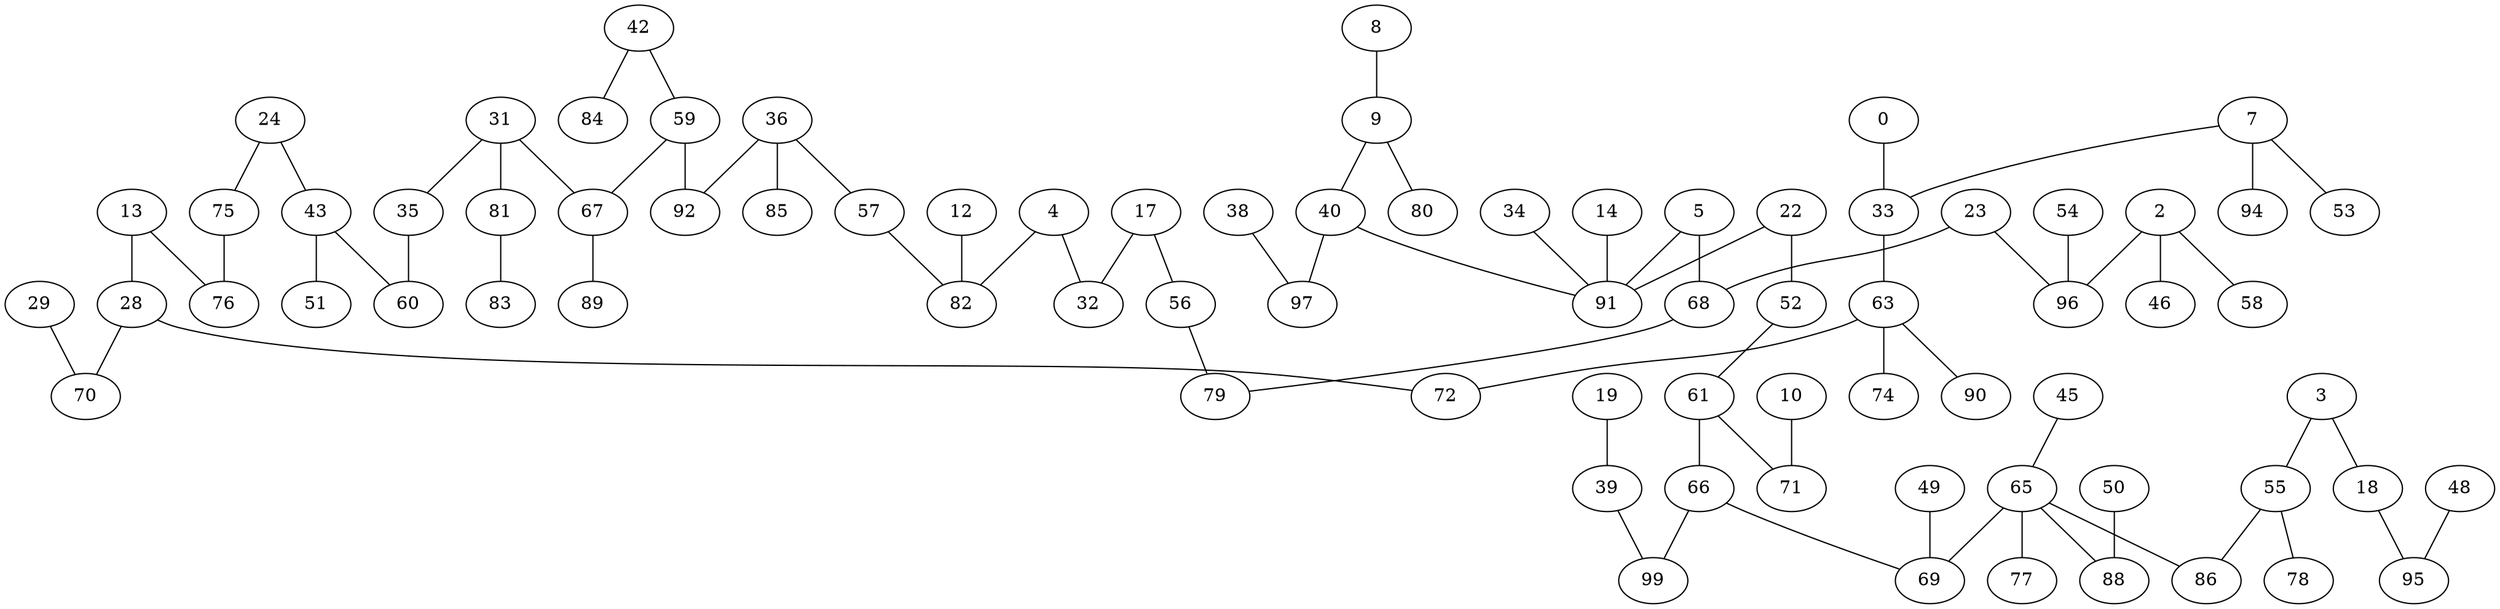 graph {
  0;
  2;
  3;
  4;
  5;
  7;
  8;
  9;
  10;
  12;
  13;
  14;
  17;
  18;
  19;
  22;
  23;
  24;
  28;
  29;
  31;
  32;
  33;
  34;
  35;
  36;
  38;
  39;
  40;
  42;
  43;
  45;
  46;
  48;
  49;
  50;
  51;
  52;
  53;
  54;
  55;
  56;
  57;
  58;
  59;
  60;
  61;
  63;
  65;
  66;
  67;
  68;
  69;
  70;
  71;
  72;
  74;
  75;
  76;
  77;
  78;
  79;
  80;
  81;
  82;
  83;
  84;
  85;
  86;
  88;
  89;
  90;
  91;
  92;
  94;
  95;
  96;
  97;
  99;
  0 -- 33;
  2 -- 96;
  2 -- 58;
  2 -- 46;
  3 -- 18;
  3 -- 55;
  4 -- 32;
  4 -- 82;
  5 -- 68;
  5 -- 91;
  7 -- 33;
  7 -- 53;
  7 -- 94;
  8 -- 9;
  9 -- 80;
  9 -- 40;
  10 -- 71;
  12 -- 82;
  13 -- 76;
  13 -- 28;
  14 -- 91;
  17 -- 32;
  17 -- 56;
  18 -- 95;
  19 -- 39;
  22 -- 52;
  22 -- 91;
  23 -- 96;
  23 -- 68;
  24 -- 43;
  24 -- 75;
  28 -- 70;
  28 -- 72;
  29 -- 70;
  31 -- 81;
  31 -- 67;
  31 -- 35;
  33 -- 63;
  34 -- 91;
  35 -- 60;
  36 -- 85;
  36 -- 57;
  36 -- 92;
  38 -- 97;
  39 -- 99;
  40 -- 97;
  40 -- 91;
  42 -- 84;
  42 -- 59;
  43 -- 51;
  43 -- 60;
  45 -- 65;
  48 -- 95;
  49 -- 69;
  50 -- 88;
  52 -- 61;
  54 -- 96;
  55 -- 86;
  55 -- 78;
  56 -- 79;
  57 -- 82;
  59 -- 67;
  59 -- 92;
  61 -- 66;
  61 -- 71;
  63 -- 72;
  63 -- 90;
  63 -- 74;
  65 -- 69;
  65 -- 86;
  65 -- 88;
  65 -- 77;
  66 -- 99;
  66 -- 69;
  67 -- 89;
  68 -- 79;
  75 -- 76;
  81 -- 83;
}